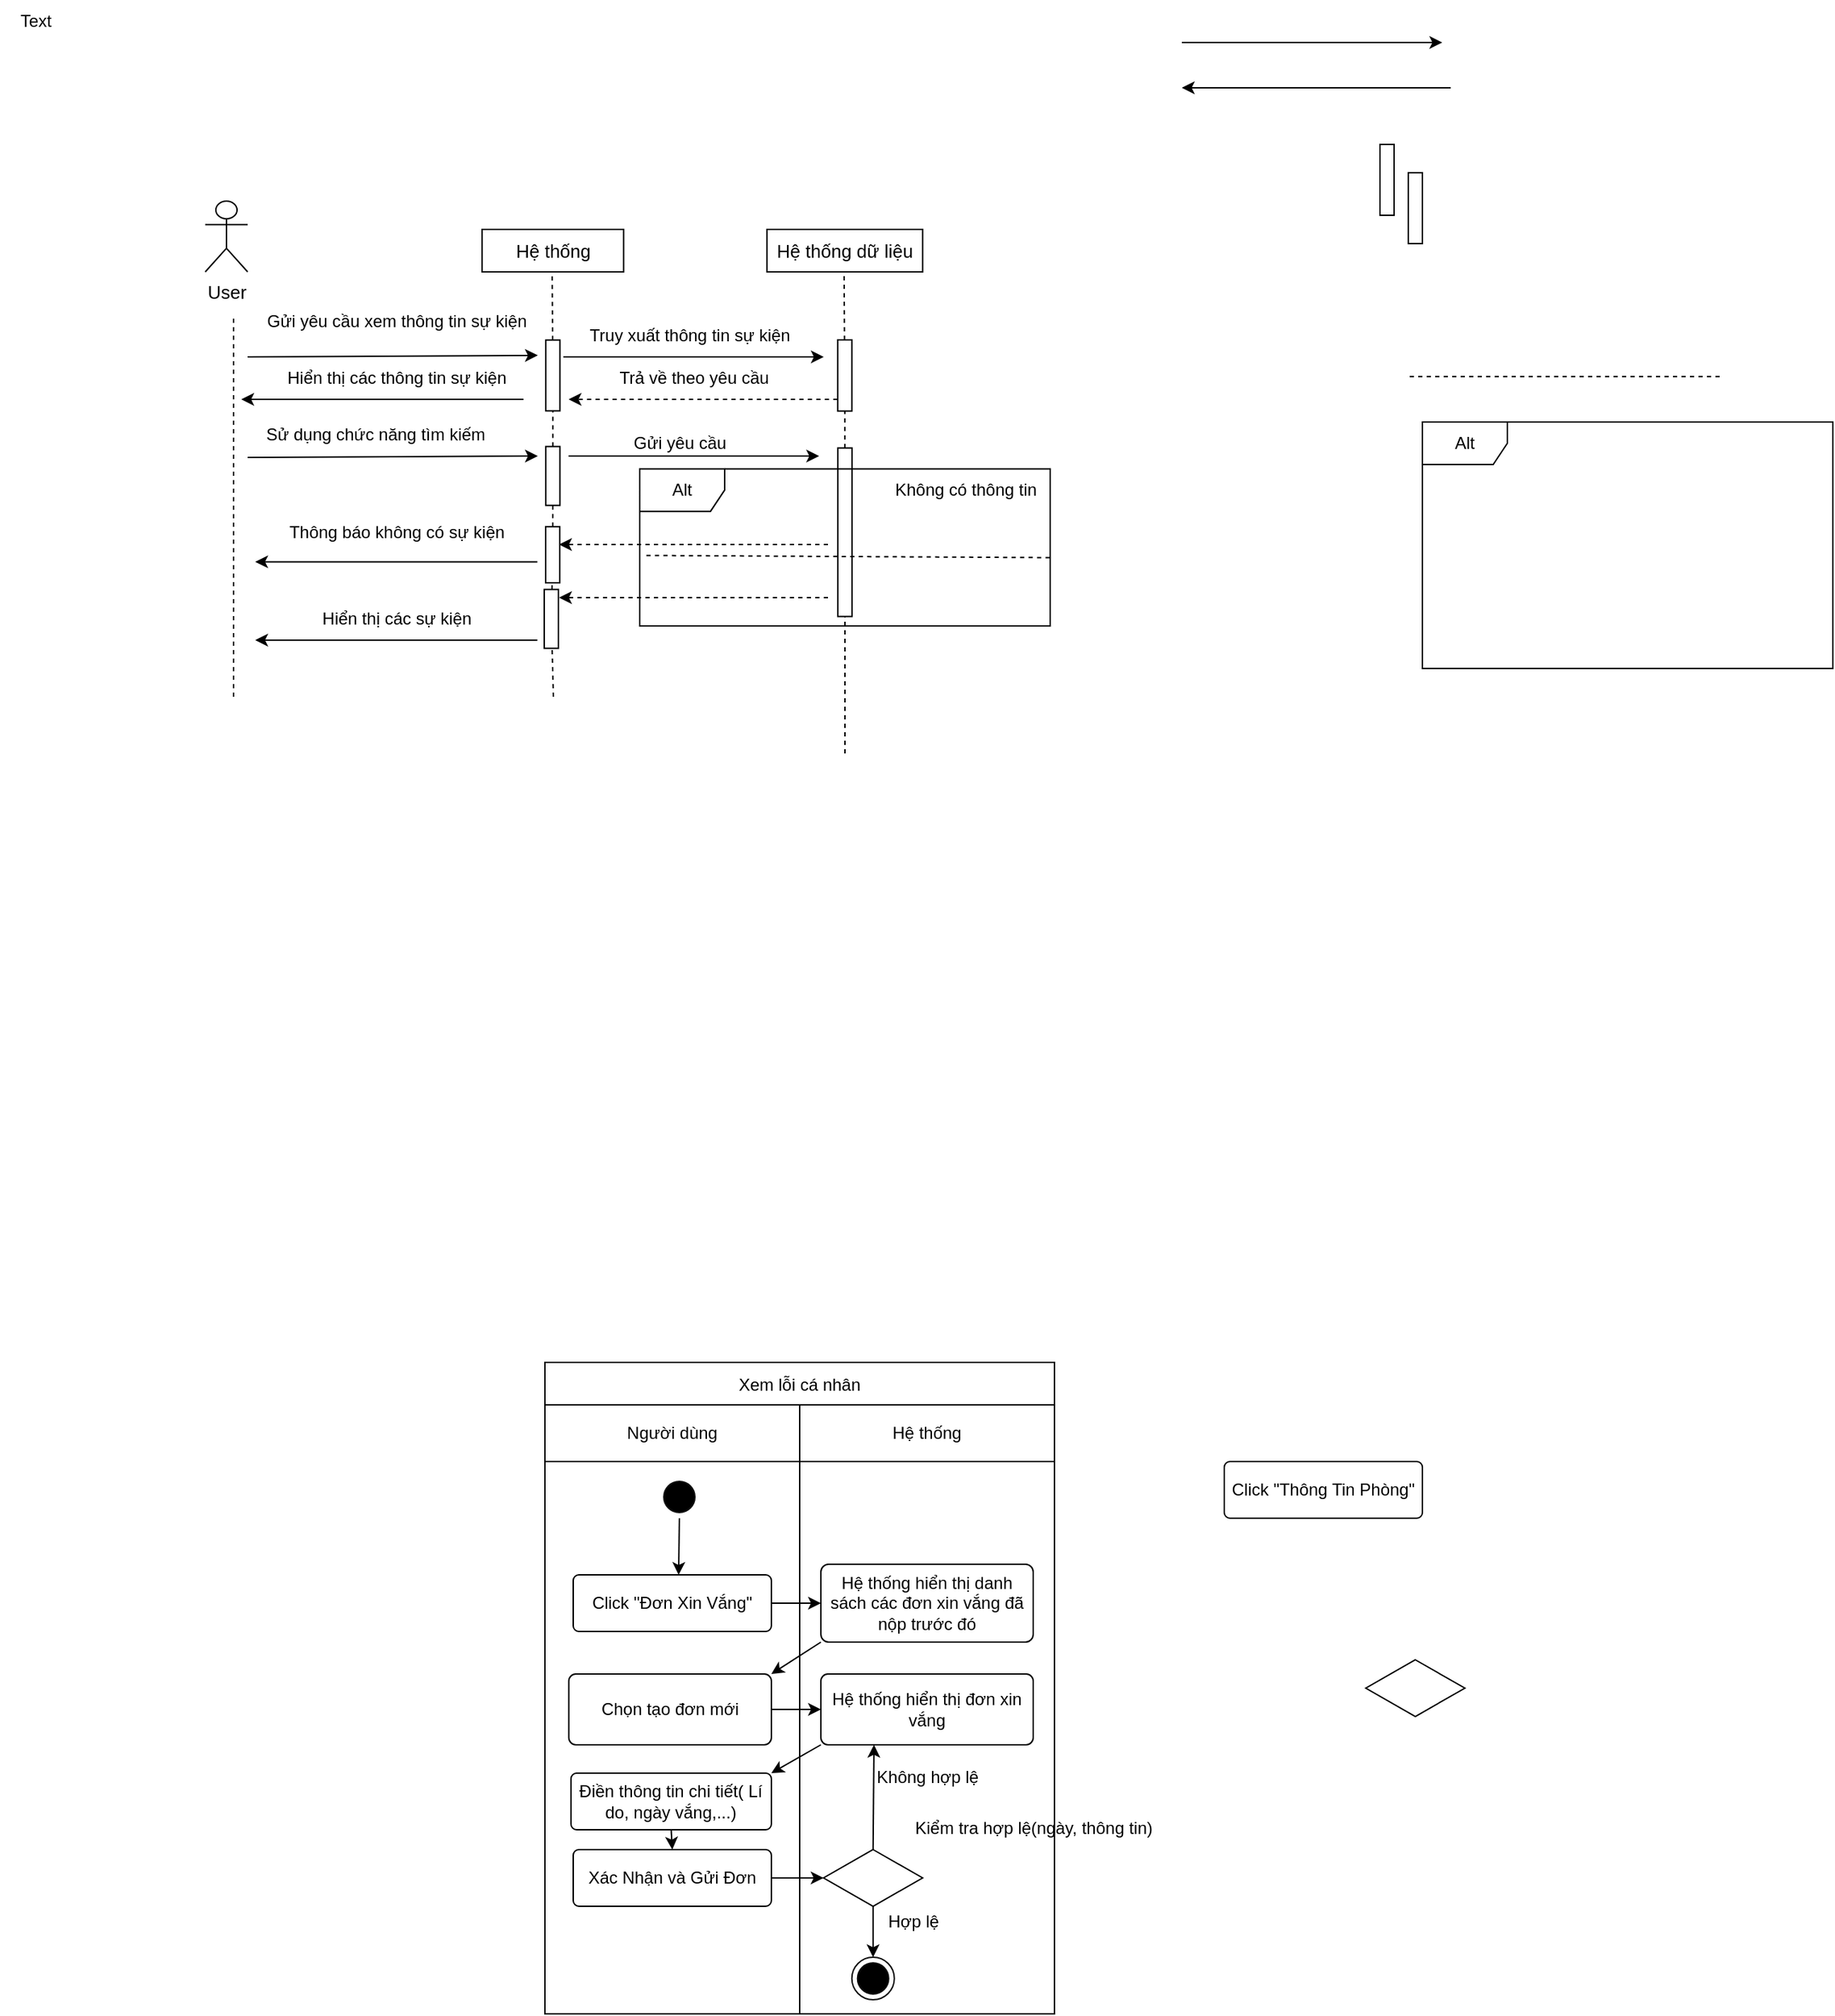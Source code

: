 <mxfile version="22.1.16" type="github">
  <diagram name="Trang-1" id="ub4iE0CZ1Mp9VNyecoae">
    <mxGraphModel dx="1877" dy="565" grid="1" gridSize="10" guides="1" tooltips="1" connect="1" arrows="1" fold="1" page="1" pageScale="1" pageWidth="827" pageHeight="1169" math="0" shadow="0">
      <root>
        <mxCell id="0" />
        <mxCell id="1" parent="0" />
        <mxCell id="4kggRrkDNIG4lzcCMUer-43" value="User" style="shape=umlActor;verticalLabelPosition=bottom;verticalAlign=top;html=1;pointerEvents=1;strokeColor=inherit;align=center;fontFamily=Helvetica;fontSize=13;fontColor=default;fillColor=none;" parent="1" vertex="1">
          <mxGeometry x="60" y="550" width="30" height="50" as="geometry" />
        </mxCell>
        <mxCell id="4kggRrkDNIG4lzcCMUer-45" value="Hệ thống" style="rounded=0;whiteSpace=wrap;html=1;pointerEvents=1;strokeColor=inherit;align=center;verticalAlign=middle;fontFamily=Helvetica;fontSize=13;fontColor=default;fillColor=none;" parent="1" vertex="1">
          <mxGeometry x="255.63" y="570" width="100" height="30" as="geometry" />
        </mxCell>
        <mxCell id="4kggRrkDNIG4lzcCMUer-46" value="Hệ thống dữ liệu" style="rounded=0;whiteSpace=wrap;html=1;pointerEvents=1;strokeColor=inherit;align=center;verticalAlign=middle;fontFamily=Helvetica;fontSize=13;fontColor=default;fillColor=none;" parent="1" vertex="1">
          <mxGeometry x="456.87" y="570" width="110" height="30" as="geometry" />
        </mxCell>
        <mxCell id="4kggRrkDNIG4lzcCMUer-75" value="" style="endArrow=classic;html=1;rounded=0;fontFamily=Helvetica;fontSize=12;fontColor=default;entryX=0.216;entryY=1.563;entryDx=0;entryDy=0;entryPerimeter=0;" parent="1" target="4kggRrkDNIG4lzcCMUer-98" edge="1">
          <mxGeometry width="50" height="50" relative="1" as="geometry">
            <mxPoint x="90" y="660" as="sourcePoint" />
            <mxPoint x="270" y="660" as="targetPoint" />
          </mxGeometry>
        </mxCell>
        <mxCell id="4kggRrkDNIG4lzcCMUer-77" value="" style="endArrow=classic;html=1;rounded=0;fontFamily=Helvetica;fontSize=12;fontColor=default;entryX=0.156;entryY=1.1;entryDx=0;entryDy=0;entryPerimeter=0;" parent="1" edge="1">
          <mxGeometry width="50" height="50" relative="1" as="geometry">
            <mxPoint x="750" y="438" as="sourcePoint" />
            <mxPoint x="934" y="438" as="targetPoint" />
          </mxGeometry>
        </mxCell>
        <mxCell id="4kggRrkDNIG4lzcCMUer-79" value="" style="endArrow=classic;html=1;rounded=0;fontFamily=Helvetica;fontSize=12;fontColor=default;" parent="1" edge="1">
          <mxGeometry width="50" height="50" relative="1" as="geometry">
            <mxPoint x="940" y="470" as="sourcePoint" />
            <mxPoint x="750" y="470" as="targetPoint" />
          </mxGeometry>
        </mxCell>
        <mxCell id="4kggRrkDNIG4lzcCMUer-97" value="" style="endArrow=none;dashed=1;html=1;rounded=0;fontFamily=Helvetica;fontSize=12;fontColor=default;" parent="1" source="4kggRrkDNIG4lzcCMUer-98" edge="1">
          <mxGeometry width="50" height="50" relative="1" as="geometry">
            <mxPoint x="305.13" y="840" as="sourcePoint" />
            <mxPoint x="305.13" y="600" as="targetPoint" />
          </mxGeometry>
        </mxCell>
        <mxCell id="4kggRrkDNIG4lzcCMUer-99" value="" style="endArrow=none;dashed=1;html=1;rounded=0;fontFamily=Helvetica;fontSize=12;fontColor=default;" parent="1" source="sjRSZYaQOPv6F4fnD7RF-8" target="4kggRrkDNIG4lzcCMUer-98" edge="1">
          <mxGeometry width="50" height="50" relative="1" as="geometry">
            <mxPoint x="306" y="920" as="sourcePoint" />
            <mxPoint x="305.13" y="600" as="targetPoint" />
          </mxGeometry>
        </mxCell>
        <mxCell id="4kggRrkDNIG4lzcCMUer-98" value="" style="rounded=0;whiteSpace=wrap;html=1;shadow=0;pointerEvents=1;strokeColor=inherit;align=center;verticalAlign=middle;fontFamily=Helvetica;fontSize=12;fontColor=default;fillColor=none;points=[];rotation=90;" parent="1" vertex="1">
          <mxGeometry x="280.63" y="668.13" width="50" height="10" as="geometry" />
        </mxCell>
        <mxCell id="4kggRrkDNIG4lzcCMUer-100" value="" style="endArrow=none;dashed=1;html=1;rounded=0;fontFamily=Helvetica;fontSize=12;fontColor=default;" parent="1" source="4kggRrkDNIG4lzcCMUer-74" edge="1">
          <mxGeometry width="50" height="50" relative="1" as="geometry">
            <mxPoint x="511.37" y="880" as="sourcePoint" />
            <mxPoint x="511.37" y="600" as="targetPoint" />
          </mxGeometry>
        </mxCell>
        <mxCell id="4kggRrkDNIG4lzcCMUer-101" value="" style="endArrow=none;dashed=1;html=1;rounded=0;fontFamily=Helvetica;fontSize=12;fontColor=default;" parent="1" source="sjRSZYaQOPv6F4fnD7RF-111" target="4kggRrkDNIG4lzcCMUer-74" edge="1">
          <mxGeometry width="50" height="50" relative="1" as="geometry">
            <mxPoint x="511.869" y="880" as="sourcePoint" />
            <mxPoint x="511.37" y="600" as="targetPoint" />
          </mxGeometry>
        </mxCell>
        <mxCell id="4kggRrkDNIG4lzcCMUer-74" value="" style="rounded=0;whiteSpace=wrap;html=1;shadow=0;pointerEvents=1;strokeColor=inherit;align=center;verticalAlign=middle;fontFamily=Helvetica;fontSize=12;fontColor=default;fillColor=none;points=[];rotation=90;" parent="1" vertex="1">
          <mxGeometry x="486.75" y="668.13" width="50.24" height="10" as="geometry" />
        </mxCell>
        <mxCell id="_atktQSetHUV8bqMZi1i-2" value="Text" style="text;html=1;align=center;verticalAlign=middle;resizable=0;points=[];autosize=1;strokeColor=none;fillColor=none;" parent="1" vertex="1">
          <mxGeometry x="-85" y="408" width="50" height="30" as="geometry" />
        </mxCell>
        <mxCell id="_atktQSetHUV8bqMZi1i-25" value="Alt" style="shape=umlFrame;whiteSpace=wrap;html=1;pointerEvents=0;" parent="1" vertex="1">
          <mxGeometry x="920" y="706" width="290" height="174" as="geometry" />
        </mxCell>
        <mxCell id="_atktQSetHUV8bqMZi1i-26" value="" style="endArrow=none;html=1;rounded=0;fontFamily=Helvetica;fontSize=12;fontColor=default;dashed=1;endFill=0;" parent="1" edge="1">
          <mxGeometry width="50" height="50" relative="1" as="geometry">
            <mxPoint x="1130" y="673.88" as="sourcePoint" />
            <mxPoint x="910" y="673.88" as="targetPoint" />
          </mxGeometry>
        </mxCell>
        <mxCell id="sjRSZYaQOPv6F4fnD7RF-1" value="" style="endArrow=classic;html=1;rounded=0;fontFamily=Helvetica;fontSize=12;fontColor=default;entryX=0.156;entryY=1.1;entryDx=0;entryDy=0;entryPerimeter=0;" parent="1" edge="1">
          <mxGeometry width="50" height="50" relative="1" as="geometry">
            <mxPoint x="313" y="660" as="sourcePoint" />
            <mxPoint x="497" y="660" as="targetPoint" />
          </mxGeometry>
        </mxCell>
        <mxCell id="sjRSZYaQOPv6F4fnD7RF-9" value="" style="endArrow=none;dashed=1;html=1;rounded=0;fontFamily=Helvetica;fontSize=12;fontColor=default;" parent="1" source="sjRSZYaQOPv6F4fnD7RF-142" target="sjRSZYaQOPv6F4fnD7RF-8" edge="1">
          <mxGeometry width="50" height="50" relative="1" as="geometry">
            <mxPoint x="306" y="900" as="sourcePoint" />
            <mxPoint x="306" y="698" as="targetPoint" />
          </mxGeometry>
        </mxCell>
        <mxCell id="sjRSZYaQOPv6F4fnD7RF-8" value="" style="rounded=0;whiteSpace=wrap;html=1;shadow=0;pointerEvents=1;strokeColor=inherit;align=center;verticalAlign=middle;fontFamily=Helvetica;fontSize=12;fontColor=default;fillColor=none;points=[];rotation=90;" parent="1" vertex="1">
          <mxGeometry x="284.85" y="739.07" width="41.55" height="10" as="geometry" />
        </mxCell>
        <mxCell id="sjRSZYaQOPv6F4fnD7RF-19" value="" style="rounded=0;whiteSpace=wrap;html=1;shadow=0;pointerEvents=1;strokeColor=inherit;align=center;verticalAlign=middle;fontFamily=Helvetica;fontSize=12;fontColor=default;fillColor=none;points=[];rotation=90;" parent="1" vertex="1">
          <mxGeometry x="870" y="530" width="50" height="10" as="geometry" />
        </mxCell>
        <mxCell id="sjRSZYaQOPv6F4fnD7RF-86" value="" style="endArrow=none;dashed=1;html=1;rounded=0;fontFamily=Helvetica;fontSize=12;fontColor=default;" parent="1" edge="1">
          <mxGeometry width="50" height="50" relative="1" as="geometry">
            <mxPoint x="80" y="900" as="sourcePoint" />
            <mxPoint x="80" y="630" as="targetPoint" />
          </mxGeometry>
        </mxCell>
        <mxCell id="sjRSZYaQOPv6F4fnD7RF-93" value="Gửi yêu cầu xem thông tin sự kiện" style="text;html=1;align=center;verticalAlign=middle;resizable=0;points=[];autosize=1;strokeColor=none;fillColor=none;" parent="1" vertex="1">
          <mxGeometry x="90" y="620" width="210" height="30" as="geometry" />
        </mxCell>
        <mxCell id="sjRSZYaQOPv6F4fnD7RF-112" value="" style="endArrow=none;dashed=1;html=1;rounded=0;fontFamily=Helvetica;fontSize=12;fontColor=default;" parent="1" target="sjRSZYaQOPv6F4fnD7RF-111" edge="1">
          <mxGeometry width="50" height="50" relative="1" as="geometry">
            <mxPoint x="512" y="940" as="sourcePoint" />
            <mxPoint x="512" y="782" as="targetPoint" />
          </mxGeometry>
        </mxCell>
        <mxCell id="sjRSZYaQOPv6F4fnD7RF-111" value="" style="rounded=0;whiteSpace=wrap;html=1;shadow=0;pointerEvents=1;strokeColor=inherit;align=center;verticalAlign=middle;fontFamily=Helvetica;fontSize=12;fontColor=default;fillColor=none;points=[];rotation=90;" parent="1" vertex="1">
          <mxGeometry x="452.48" y="778.81" width="118.98" height="10" as="geometry" />
        </mxCell>
        <mxCell id="sjRSZYaQOPv6F4fnD7RF-116" value="" style="rounded=0;whiteSpace=wrap;html=1;shadow=0;pointerEvents=1;strokeColor=inherit;align=center;verticalAlign=middle;fontFamily=Helvetica;fontSize=12;fontColor=default;fillColor=none;points=[];rotation=90;" parent="1" vertex="1">
          <mxGeometry x="890" y="550" width="50" height="10" as="geometry" />
        </mxCell>
        <mxCell id="sjRSZYaQOPv6F4fnD7RF-117" value="" style="endArrow=classic;html=1;rounded=0;fontFamily=Helvetica;fontSize=12;fontColor=default;dashed=1;" parent="1" edge="1">
          <mxGeometry width="50" height="50" relative="1" as="geometry">
            <mxPoint x="506.75" y="690" as="sourcePoint" />
            <mxPoint x="316.75" y="690" as="targetPoint" />
          </mxGeometry>
        </mxCell>
        <mxCell id="sjRSZYaQOPv6F4fnD7RF-128" value="Truy xuất thông tin sự kiện" style="text;html=1;align=center;verticalAlign=middle;resizable=0;points=[];autosize=1;strokeColor=none;fillColor=none;" parent="1" vertex="1">
          <mxGeometry x="316.75" y="630" width="170" height="30" as="geometry" />
        </mxCell>
        <mxCell id="sjRSZYaQOPv6F4fnD7RF-129" value="Trả về theo yêu cầu" style="text;html=1;align=center;verticalAlign=middle;resizable=0;points=[];autosize=1;strokeColor=none;fillColor=none;" parent="1" vertex="1">
          <mxGeometry x="340" y="660" width="130" height="30" as="geometry" />
        </mxCell>
        <mxCell id="sjRSZYaQOPv6F4fnD7RF-130" value="" style="endArrow=classic;html=1;rounded=0;fontFamily=Helvetica;fontSize=12;fontColor=default;entryX=0.216;entryY=1.563;entryDx=0;entryDy=0;entryPerimeter=0;" parent="1" edge="1">
          <mxGeometry width="50" height="50" relative="1" as="geometry">
            <mxPoint x="90" y="731" as="sourcePoint" />
            <mxPoint x="295" y="730" as="targetPoint" />
          </mxGeometry>
        </mxCell>
        <mxCell id="sjRSZYaQOPv6F4fnD7RF-131" value="Sử dụng chức năng tìm kiếm" style="text;html=1;align=center;verticalAlign=middle;resizable=0;points=[];autosize=1;strokeColor=none;fillColor=none;" parent="1" vertex="1">
          <mxGeometry x="90" y="700" width="180" height="30" as="geometry" />
        </mxCell>
        <mxCell id="sjRSZYaQOPv6F4fnD7RF-132" value="" style="endArrow=classic;html=1;rounded=0;fontFamily=Helvetica;fontSize=12;fontColor=default;" parent="1" edge="1">
          <mxGeometry width="50" height="50" relative="1" as="geometry">
            <mxPoint x="284.85" y="690" as="sourcePoint" />
            <mxPoint x="85.48" y="690" as="targetPoint" />
          </mxGeometry>
        </mxCell>
        <mxCell id="sjRSZYaQOPv6F4fnD7RF-133" value="Hiển thị các thông tin sự kiện" style="text;html=1;align=center;verticalAlign=middle;resizable=0;points=[];autosize=1;strokeColor=none;fillColor=none;" parent="1" vertex="1">
          <mxGeometry x="105" y="660" width="180" height="30" as="geometry" />
        </mxCell>
        <mxCell id="sjRSZYaQOPv6F4fnD7RF-134" value="Alt" style="shape=umlFrame;whiteSpace=wrap;html=1;pointerEvents=0;" parent="1" vertex="1">
          <mxGeometry x="366.99" y="739.07" width="290" height="110.93" as="geometry" />
        </mxCell>
        <mxCell id="sjRSZYaQOPv6F4fnD7RF-135" value="" style="endArrow=classic;html=1;rounded=0;fontFamily=Helvetica;fontSize=12;fontColor=default;" parent="1" edge="1">
          <mxGeometry width="50" height="50" relative="1" as="geometry">
            <mxPoint x="316.75" y="730" as="sourcePoint" />
            <mxPoint x="493.75" y="730" as="targetPoint" />
          </mxGeometry>
        </mxCell>
        <mxCell id="sjRSZYaQOPv6F4fnD7RF-136" value="Gửi yêu cầu" style="text;html=1;align=center;verticalAlign=middle;resizable=0;points=[];autosize=1;strokeColor=none;fillColor=none;" parent="1" vertex="1">
          <mxGeometry x="350" y="706" width="90" height="30" as="geometry" />
        </mxCell>
        <mxCell id="sjRSZYaQOPv6F4fnD7RF-139" value="" style="endArrow=none;html=1;rounded=0;fontFamily=Helvetica;fontSize=12;fontColor=default;dashed=1;endFill=0;entryX=0.006;entryY=0.551;entryDx=0;entryDy=0;entryPerimeter=0;exitX=0.999;exitY=0.565;exitDx=0;exitDy=0;exitPerimeter=0;" parent="1" source="sjRSZYaQOPv6F4fnD7RF-134" target="sjRSZYaQOPv6F4fnD7RF-134" edge="1">
          <mxGeometry width="50" height="50" relative="1" as="geometry">
            <mxPoint x="656.99" y="792.5" as="sourcePoint" />
            <mxPoint x="436.99" y="792.5" as="targetPoint" />
          </mxGeometry>
        </mxCell>
        <mxCell id="sjRSZYaQOPv6F4fnD7RF-140" value="Không có thông tin" style="text;html=1;align=center;verticalAlign=middle;resizable=0;points=[];autosize=1;strokeColor=none;fillColor=none;" parent="1" vertex="1">
          <mxGeometry x="536.99" y="739.07" width="120" height="30" as="geometry" />
        </mxCell>
        <mxCell id="sjRSZYaQOPv6F4fnD7RF-141" value="" style="endArrow=classic;html=1;rounded=0;fontFamily=Helvetica;fontSize=12;fontColor=default;dashed=1;" parent="1" edge="1">
          <mxGeometry width="50" height="50" relative="1" as="geometry">
            <mxPoint x="500" y="792.5" as="sourcePoint" />
            <mxPoint x="310" y="792.5" as="targetPoint" />
          </mxGeometry>
        </mxCell>
        <mxCell id="sjRSZYaQOPv6F4fnD7RF-143" value="" style="endArrow=none;dashed=1;html=1;rounded=0;fontFamily=Helvetica;fontSize=12;fontColor=default;" parent="1" source="sjRSZYaQOPv6F4fnD7RF-145" target="sjRSZYaQOPv6F4fnD7RF-142" edge="1">
          <mxGeometry width="50" height="50" relative="1" as="geometry">
            <mxPoint x="306" y="900" as="sourcePoint" />
            <mxPoint x="306" y="765" as="targetPoint" />
          </mxGeometry>
        </mxCell>
        <mxCell id="sjRSZYaQOPv6F4fnD7RF-142" value="" style="rounded=0;whiteSpace=wrap;html=1;shadow=0;pointerEvents=1;strokeColor=inherit;align=center;verticalAlign=middle;fontFamily=Helvetica;fontSize=12;fontColor=default;fillColor=none;points=[];rotation=90;" parent="1" vertex="1">
          <mxGeometry x="285.71" y="794.69" width="39.61" height="10" as="geometry" />
        </mxCell>
        <mxCell id="sjRSZYaQOPv6F4fnD7RF-144" value="" style="endArrow=classic;html=1;rounded=0;fontFamily=Helvetica;fontSize=12;fontColor=default;dashed=1;" parent="1" edge="1">
          <mxGeometry width="50" height="50" relative="1" as="geometry">
            <mxPoint x="500" y="830" as="sourcePoint" />
            <mxPoint x="310" y="830" as="targetPoint" />
          </mxGeometry>
        </mxCell>
        <mxCell id="sjRSZYaQOPv6F4fnD7RF-146" value="" style="endArrow=none;dashed=1;html=1;rounded=0;fontFamily=Helvetica;fontSize=12;fontColor=default;" parent="1" target="sjRSZYaQOPv6F4fnD7RF-145" edge="1">
          <mxGeometry width="50" height="50" relative="1" as="geometry">
            <mxPoint x="306" y="900" as="sourcePoint" />
            <mxPoint x="306" y="819" as="targetPoint" />
          </mxGeometry>
        </mxCell>
        <mxCell id="sjRSZYaQOPv6F4fnD7RF-145" value="" style="rounded=0;whiteSpace=wrap;html=1;shadow=0;pointerEvents=1;strokeColor=inherit;align=center;verticalAlign=middle;fontFamily=Helvetica;fontSize=12;fontColor=default;fillColor=none;points=[];rotation=90;" parent="1" vertex="1">
          <mxGeometry x="283.77" y="840" width="41.55" height="10" as="geometry" />
        </mxCell>
        <mxCell id="sjRSZYaQOPv6F4fnD7RF-147" value="" style="endArrow=classic;html=1;rounded=0;fontFamily=Helvetica;fontSize=12;fontColor=default;" parent="1" edge="1">
          <mxGeometry width="50" height="50" relative="1" as="geometry">
            <mxPoint x="294.69" y="804.69" as="sourcePoint" />
            <mxPoint x="95.32" y="804.69" as="targetPoint" />
          </mxGeometry>
        </mxCell>
        <mxCell id="sjRSZYaQOPv6F4fnD7RF-148" value="" style="endArrow=classic;html=1;rounded=0;fontFamily=Helvetica;fontSize=12;fontColor=default;" parent="1" edge="1">
          <mxGeometry width="50" height="50" relative="1" as="geometry">
            <mxPoint x="294.68" y="860" as="sourcePoint" />
            <mxPoint x="95.31" y="860" as="targetPoint" />
          </mxGeometry>
        </mxCell>
        <mxCell id="sjRSZYaQOPv6F4fnD7RF-149" value="Thông báo không có sự kiện" style="text;html=1;align=center;verticalAlign=middle;resizable=0;points=[];autosize=1;strokeColor=none;fillColor=none;" parent="1" vertex="1">
          <mxGeometry x="104.85" y="769.07" width="180" height="30" as="geometry" />
        </mxCell>
        <mxCell id="sjRSZYaQOPv6F4fnD7RF-150" value="Hiển thị các sự kiện" style="text;html=1;align=center;verticalAlign=middle;resizable=0;points=[];autosize=1;strokeColor=none;fillColor=none;" parent="1" vertex="1">
          <mxGeometry x="129.85" y="830" width="130" height="30" as="geometry" />
        </mxCell>
        <mxCell id="sjRSZYaQOPv6F4fnD7RF-166" value="" style="endArrow=none;html=1;rounded=0;" parent="1" edge="1">
          <mxGeometry width="50" height="50" relative="1" as="geometry">
            <mxPoint x="480" y="1800" as="sourcePoint" />
            <mxPoint x="480" y="1440" as="targetPoint" />
          </mxGeometry>
        </mxCell>
        <mxCell id="sjRSZYaQOPv6F4fnD7RF-167" value="" style="endArrow=none;html=1;rounded=0;" parent="1" edge="1">
          <mxGeometry width="50" height="50" relative="1" as="geometry">
            <mxPoint x="660" y="1800" as="sourcePoint" />
            <mxPoint x="660" y="1440" as="targetPoint" />
          </mxGeometry>
        </mxCell>
        <mxCell id="sjRSZYaQOPv6F4fnD7RF-169" value="" style="endArrow=none;html=1;rounded=0;" parent="1" edge="1">
          <mxGeometry width="50" height="50" relative="1" as="geometry">
            <mxPoint x="300" y="1800" as="sourcePoint" />
            <mxPoint x="300" y="1440" as="targetPoint" />
          </mxGeometry>
        </mxCell>
        <mxCell id="sjRSZYaQOPv6F4fnD7RF-170" value="" style="ellipse;html=1;shape=endState;fillColor=#000000;strokeColor=#0f0f0f;" parent="1" vertex="1">
          <mxGeometry x="516.87" y="1790" width="30" height="30" as="geometry" />
        </mxCell>
        <mxCell id="PaTAx4dU3-c0GQtXZcpH-8" style="edgeStyle=orthogonalEdgeStyle;rounded=0;orthogonalLoop=1;jettySize=auto;html=1;exitX=0.5;exitY=1;exitDx=0;exitDy=0;" edge="1" parent="1" source="sjRSZYaQOPv6F4fnD7RF-171">
          <mxGeometry relative="1" as="geometry">
            <mxPoint x="394.471" y="1520" as="targetPoint" />
          </mxGeometry>
        </mxCell>
        <mxCell id="sjRSZYaQOPv6F4fnD7RF-171" value="" style="ellipse;html=1;shape=startState;fillColor=#000000;strokeColor=#121212;" parent="1" vertex="1">
          <mxGeometry x="380" y="1450" width="30" height="30" as="geometry" />
        </mxCell>
        <mxCell id="PaTAx4dU3-c0GQtXZcpH-10" style="edgeStyle=orthogonalEdgeStyle;rounded=0;orthogonalLoop=1;jettySize=auto;html=1;exitX=1;exitY=0.5;exitDx=0;exitDy=0;entryX=0;entryY=0.5;entryDx=0;entryDy=0;" edge="1" parent="1" source="sjRSZYaQOPv6F4fnD7RF-173" target="PaTAx4dU3-c0GQtXZcpH-9">
          <mxGeometry relative="1" as="geometry" />
        </mxCell>
        <mxCell id="sjRSZYaQOPv6F4fnD7RF-173" value="Click &quot;Đơn Xin Vắng&quot;" style="rounded=1;arcSize=10;whiteSpace=wrap;html=1;align=center;" parent="1" vertex="1">
          <mxGeometry x="320" y="1520" width="140" height="40" as="geometry" />
        </mxCell>
        <mxCell id="sjRSZYaQOPv6F4fnD7RF-174" value="" style="shape=rhombus;perimeter=rhombusPerimeter;whiteSpace=wrap;html=1;align=center;" parent="1" vertex="1">
          <mxGeometry x="880" y="1580" width="70" height="40" as="geometry" />
        </mxCell>
        <mxCell id="PaTAx4dU3-c0GQtXZcpH-1" value="Xem lỗi cá nhân" style="shape=table;startSize=30;container=1;collapsible=0;childLayout=tableLayout;" vertex="1" parent="1">
          <mxGeometry x="300" y="1370" width="360" height="460" as="geometry" />
        </mxCell>
        <mxCell id="PaTAx4dU3-c0GQtXZcpH-2" value="" style="shape=tableRow;horizontal=0;startSize=0;swimlaneHead=0;swimlaneBody=0;strokeColor=inherit;top=0;left=0;bottom=0;right=0;collapsible=0;dropTarget=0;fillColor=none;points=[[0,0.5],[1,0.5]];portConstraint=eastwest;" vertex="1" parent="PaTAx4dU3-c0GQtXZcpH-1">
          <mxGeometry y="30" width="360" height="40" as="geometry" />
        </mxCell>
        <mxCell id="PaTAx4dU3-c0GQtXZcpH-3" value="Người dùng" style="shape=partialRectangle;html=1;whiteSpace=wrap;connectable=0;strokeColor=inherit;overflow=hidden;fillColor=none;top=0;left=0;bottom=0;right=0;pointerEvents=1;" vertex="1" parent="PaTAx4dU3-c0GQtXZcpH-2">
          <mxGeometry width="180" height="40" as="geometry">
            <mxRectangle width="180" height="40" as="alternateBounds" />
          </mxGeometry>
        </mxCell>
        <mxCell id="PaTAx4dU3-c0GQtXZcpH-4" value="Hệ thống" style="shape=partialRectangle;html=1;whiteSpace=wrap;connectable=0;strokeColor=inherit;overflow=hidden;fillColor=none;top=0;left=0;bottom=0;right=0;pointerEvents=1;" vertex="1" parent="PaTAx4dU3-c0GQtXZcpH-2">
          <mxGeometry x="180" width="180" height="40" as="geometry">
            <mxRectangle width="180" height="40" as="alternateBounds" />
          </mxGeometry>
        </mxCell>
        <mxCell id="PaTAx4dU3-c0GQtXZcpH-5" value="" style="shape=tableRow;horizontal=0;startSize=0;swimlaneHead=0;swimlaneBody=0;strokeColor=inherit;top=0;left=0;bottom=0;right=0;collapsible=0;dropTarget=0;fillColor=none;points=[[0,0.5],[1,0.5]];portConstraint=eastwest;" vertex="1" parent="PaTAx4dU3-c0GQtXZcpH-1">
          <mxGeometry y="70" width="360" height="390" as="geometry" />
        </mxCell>
        <mxCell id="PaTAx4dU3-c0GQtXZcpH-6" value="" style="shape=partialRectangle;html=1;whiteSpace=wrap;connectable=0;strokeColor=inherit;overflow=hidden;fillColor=none;top=0;left=0;bottom=0;right=0;pointerEvents=1;" vertex="1" parent="PaTAx4dU3-c0GQtXZcpH-5">
          <mxGeometry width="180" height="390" as="geometry">
            <mxRectangle width="180" height="390" as="alternateBounds" />
          </mxGeometry>
        </mxCell>
        <mxCell id="PaTAx4dU3-c0GQtXZcpH-7" value="" style="shape=partialRectangle;html=1;whiteSpace=wrap;connectable=0;strokeColor=inherit;overflow=hidden;fillColor=none;top=0;left=0;bottom=0;right=0;pointerEvents=1;" vertex="1" parent="PaTAx4dU3-c0GQtXZcpH-5">
          <mxGeometry x="180" width="180" height="390" as="geometry">
            <mxRectangle width="180" height="390" as="alternateBounds" />
          </mxGeometry>
        </mxCell>
        <mxCell id="PaTAx4dU3-c0GQtXZcpH-13" style="rounded=0;orthogonalLoop=1;jettySize=auto;html=1;exitX=0;exitY=1;exitDx=0;exitDy=0;entryX=1;entryY=0;entryDx=0;entryDy=0;" edge="1" parent="1" source="PaTAx4dU3-c0GQtXZcpH-9" target="PaTAx4dU3-c0GQtXZcpH-12">
          <mxGeometry relative="1" as="geometry" />
        </mxCell>
        <mxCell id="PaTAx4dU3-c0GQtXZcpH-9" value="Hệ thống hiển thị danh sách các đơn xin vắng đã nộp trước đó" style="rounded=1;arcSize=10;whiteSpace=wrap;html=1;align=center;" vertex="1" parent="1">
          <mxGeometry x="495" y="1512.5" width="150" height="55" as="geometry" />
        </mxCell>
        <mxCell id="PaTAx4dU3-c0GQtXZcpH-11" value="Click &quot;Thông Tin Phòng&quot;" style="rounded=1;arcSize=10;whiteSpace=wrap;html=1;align=center;" vertex="1" parent="1">
          <mxGeometry x="780" y="1440" width="140" height="40" as="geometry" />
        </mxCell>
        <mxCell id="PaTAx4dU3-c0GQtXZcpH-15" style="edgeStyle=orthogonalEdgeStyle;rounded=0;orthogonalLoop=1;jettySize=auto;html=1;exitX=1;exitY=0.5;exitDx=0;exitDy=0;entryX=0;entryY=0.5;entryDx=0;entryDy=0;" edge="1" parent="1" source="PaTAx4dU3-c0GQtXZcpH-12" target="PaTAx4dU3-c0GQtXZcpH-14">
          <mxGeometry relative="1" as="geometry" />
        </mxCell>
        <mxCell id="PaTAx4dU3-c0GQtXZcpH-12" value="Chọn tạo đơn mới" style="rounded=1;arcSize=10;whiteSpace=wrap;html=1;align=center;" vertex="1" parent="1">
          <mxGeometry x="316.87" y="1590" width="143.13" height="50" as="geometry" />
        </mxCell>
        <mxCell id="PaTAx4dU3-c0GQtXZcpH-33" style="rounded=0;orthogonalLoop=1;jettySize=auto;html=1;exitX=0;exitY=1;exitDx=0;exitDy=0;entryX=1;entryY=0;entryDx=0;entryDy=0;" edge="1" parent="1" source="PaTAx4dU3-c0GQtXZcpH-14" target="PaTAx4dU3-c0GQtXZcpH-32">
          <mxGeometry relative="1" as="geometry" />
        </mxCell>
        <mxCell id="PaTAx4dU3-c0GQtXZcpH-14" value="Hệ thống hiển thị đơn xin vắng" style="rounded=1;arcSize=10;whiteSpace=wrap;html=1;align=center;" vertex="1" parent="1">
          <mxGeometry x="495" y="1590" width="150" height="50" as="geometry" />
        </mxCell>
        <mxCell id="PaTAx4dU3-c0GQtXZcpH-35" style="edgeStyle=orthogonalEdgeStyle;rounded=0;orthogonalLoop=1;jettySize=auto;html=1;exitX=0.5;exitY=1;exitDx=0;exitDy=0;entryX=0.5;entryY=0;entryDx=0;entryDy=0;" edge="1" parent="1" source="PaTAx4dU3-c0GQtXZcpH-32" target="PaTAx4dU3-c0GQtXZcpH-34">
          <mxGeometry relative="1" as="geometry" />
        </mxCell>
        <mxCell id="PaTAx4dU3-c0GQtXZcpH-32" value="Điền thông tin chi tiết( Lí do, ngày vắng,...)" style="rounded=1;arcSize=10;whiteSpace=wrap;html=1;align=center;" vertex="1" parent="1">
          <mxGeometry x="318.43" y="1660" width="141.57" height="40" as="geometry" />
        </mxCell>
        <mxCell id="PaTAx4dU3-c0GQtXZcpH-40" style="rounded=0;orthogonalLoop=1;jettySize=auto;html=1;exitX=1;exitY=0.5;exitDx=0;exitDy=0;entryX=0;entryY=0.5;entryDx=0;entryDy=0;" edge="1" parent="1" source="PaTAx4dU3-c0GQtXZcpH-34" target="PaTAx4dU3-c0GQtXZcpH-37">
          <mxGeometry relative="1" as="geometry" />
        </mxCell>
        <mxCell id="PaTAx4dU3-c0GQtXZcpH-34" value="Xác Nhận và Gửi Đơn" style="rounded=1;arcSize=10;whiteSpace=wrap;html=1;align=center;" vertex="1" parent="1">
          <mxGeometry x="320" y="1714" width="140" height="40" as="geometry" />
        </mxCell>
        <mxCell id="PaTAx4dU3-c0GQtXZcpH-42" style="edgeStyle=orthogonalEdgeStyle;rounded=0;orthogonalLoop=1;jettySize=auto;html=1;exitX=0.5;exitY=1;exitDx=0;exitDy=0;entryX=0.5;entryY=0;entryDx=0;entryDy=0;" edge="1" parent="1" source="PaTAx4dU3-c0GQtXZcpH-37" target="sjRSZYaQOPv6F4fnD7RF-170">
          <mxGeometry relative="1" as="geometry" />
        </mxCell>
        <mxCell id="PaTAx4dU3-c0GQtXZcpH-37" value="" style="shape=rhombus;perimeter=rhombusPerimeter;whiteSpace=wrap;html=1;align=center;" vertex="1" parent="1">
          <mxGeometry x="496.87" y="1714" width="70" height="40" as="geometry" />
        </mxCell>
        <mxCell id="PaTAx4dU3-c0GQtXZcpH-38" value="Kiểm tra hợp lệ(ngày, thông tin)" style="text;html=1;align=center;verticalAlign=middle;resizable=0;points=[];autosize=1;strokeColor=none;fillColor=none;" vertex="1" parent="1">
          <mxGeometry x="550" y="1684" width="190" height="30" as="geometry" />
        </mxCell>
        <mxCell id="PaTAx4dU3-c0GQtXZcpH-39" style="rounded=0;orthogonalLoop=1;jettySize=auto;html=1;exitX=0.5;exitY=0;exitDx=0;exitDy=0;entryX=0.25;entryY=1;entryDx=0;entryDy=0;" edge="1" parent="1" source="PaTAx4dU3-c0GQtXZcpH-37" target="PaTAx4dU3-c0GQtXZcpH-14">
          <mxGeometry relative="1" as="geometry" />
        </mxCell>
        <mxCell id="PaTAx4dU3-c0GQtXZcpH-41" value="Không hợp lệ" style="text;html=1;align=center;verticalAlign=middle;resizable=0;points=[];autosize=1;strokeColor=none;fillColor=none;" vertex="1" parent="1">
          <mxGeometry x="520" y="1648" width="100" height="30" as="geometry" />
        </mxCell>
        <mxCell id="PaTAx4dU3-c0GQtXZcpH-43" value="Hợp lệ" style="text;html=1;align=center;verticalAlign=middle;resizable=0;points=[];autosize=1;strokeColor=none;fillColor=none;" vertex="1" parent="1">
          <mxGeometry x="530" y="1750" width="60" height="30" as="geometry" />
        </mxCell>
      </root>
    </mxGraphModel>
  </diagram>
</mxfile>
